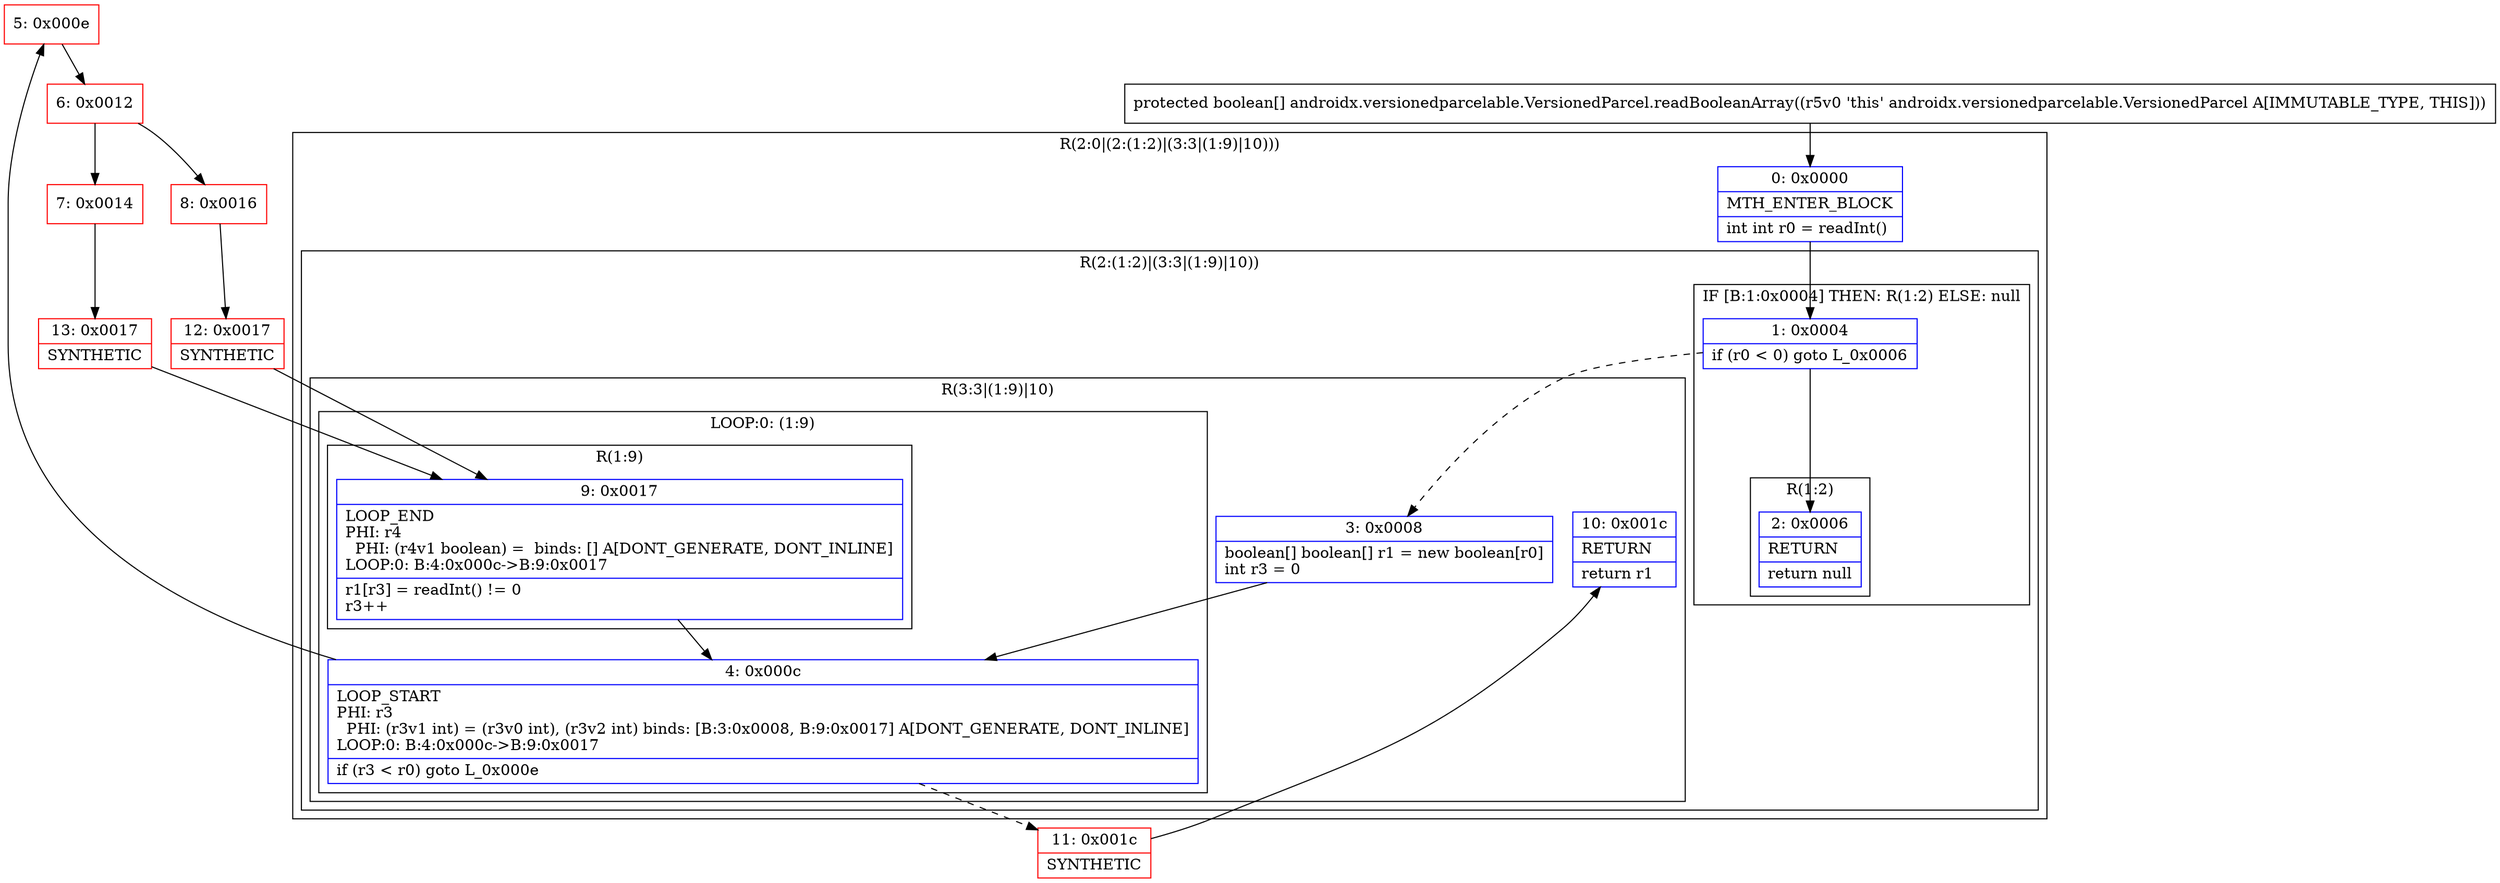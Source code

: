 digraph "CFG forandroidx.versionedparcelable.VersionedParcel.readBooleanArray()[Z" {
subgraph cluster_Region_783447598 {
label = "R(2:0|(2:(1:2)|(3:3|(1:9)|10)))";
node [shape=record,color=blue];
Node_0 [shape=record,label="{0\:\ 0x0000|MTH_ENTER_BLOCK\l|int int r0 = readInt()\l}"];
subgraph cluster_Region_1764888911 {
label = "R(2:(1:2)|(3:3|(1:9)|10))";
node [shape=record,color=blue];
subgraph cluster_IfRegion_1371648040 {
label = "IF [B:1:0x0004] THEN: R(1:2) ELSE: null";
node [shape=record,color=blue];
Node_1 [shape=record,label="{1\:\ 0x0004|if (r0 \< 0) goto L_0x0006\l}"];
subgraph cluster_Region_478151052 {
label = "R(1:2)";
node [shape=record,color=blue];
Node_2 [shape=record,label="{2\:\ 0x0006|RETURN\l|return null\l}"];
}
}
subgraph cluster_Region_871553280 {
label = "R(3:3|(1:9)|10)";
node [shape=record,color=blue];
Node_3 [shape=record,label="{3\:\ 0x0008|boolean[] boolean[] r1 = new boolean[r0]\lint r3 = 0\l}"];
subgraph cluster_LoopRegion_1029491148 {
label = "LOOP:0: (1:9)";
node [shape=record,color=blue];
Node_4 [shape=record,label="{4\:\ 0x000c|LOOP_START\lPHI: r3 \l  PHI: (r3v1 int) = (r3v0 int), (r3v2 int) binds: [B:3:0x0008, B:9:0x0017] A[DONT_GENERATE, DONT_INLINE]\lLOOP:0: B:4:0x000c\-\>B:9:0x0017\l|if (r3 \< r0) goto L_0x000e\l}"];
subgraph cluster_Region_6474575 {
label = "R(1:9)";
node [shape=record,color=blue];
Node_9 [shape=record,label="{9\:\ 0x0017|LOOP_END\lPHI: r4 \l  PHI: (r4v1 boolean) =  binds: [] A[DONT_GENERATE, DONT_INLINE]\lLOOP:0: B:4:0x000c\-\>B:9:0x0017\l|r1[r3] = readInt() != 0\lr3++\l}"];
}
}
Node_10 [shape=record,label="{10\:\ 0x001c|RETURN\l|return r1\l}"];
}
}
}
Node_5 [shape=record,color=red,label="{5\:\ 0x000e}"];
Node_6 [shape=record,color=red,label="{6\:\ 0x0012}"];
Node_7 [shape=record,color=red,label="{7\:\ 0x0014}"];
Node_8 [shape=record,color=red,label="{8\:\ 0x0016}"];
Node_11 [shape=record,color=red,label="{11\:\ 0x001c|SYNTHETIC\l}"];
Node_12 [shape=record,color=red,label="{12\:\ 0x0017|SYNTHETIC\l}"];
Node_13 [shape=record,color=red,label="{13\:\ 0x0017|SYNTHETIC\l}"];
MethodNode[shape=record,label="{protected boolean[] androidx.versionedparcelable.VersionedParcel.readBooleanArray((r5v0 'this' androidx.versionedparcelable.VersionedParcel A[IMMUTABLE_TYPE, THIS])) }"];
MethodNode -> Node_0;
Node_0 -> Node_1;
Node_1 -> Node_2;
Node_1 -> Node_3[style=dashed];
Node_3 -> Node_4;
Node_4 -> Node_5;
Node_4 -> Node_11[style=dashed];
Node_9 -> Node_4;
Node_5 -> Node_6;
Node_6 -> Node_7;
Node_6 -> Node_8;
Node_7 -> Node_13;
Node_8 -> Node_12;
Node_11 -> Node_10;
Node_12 -> Node_9;
Node_13 -> Node_9;
}

